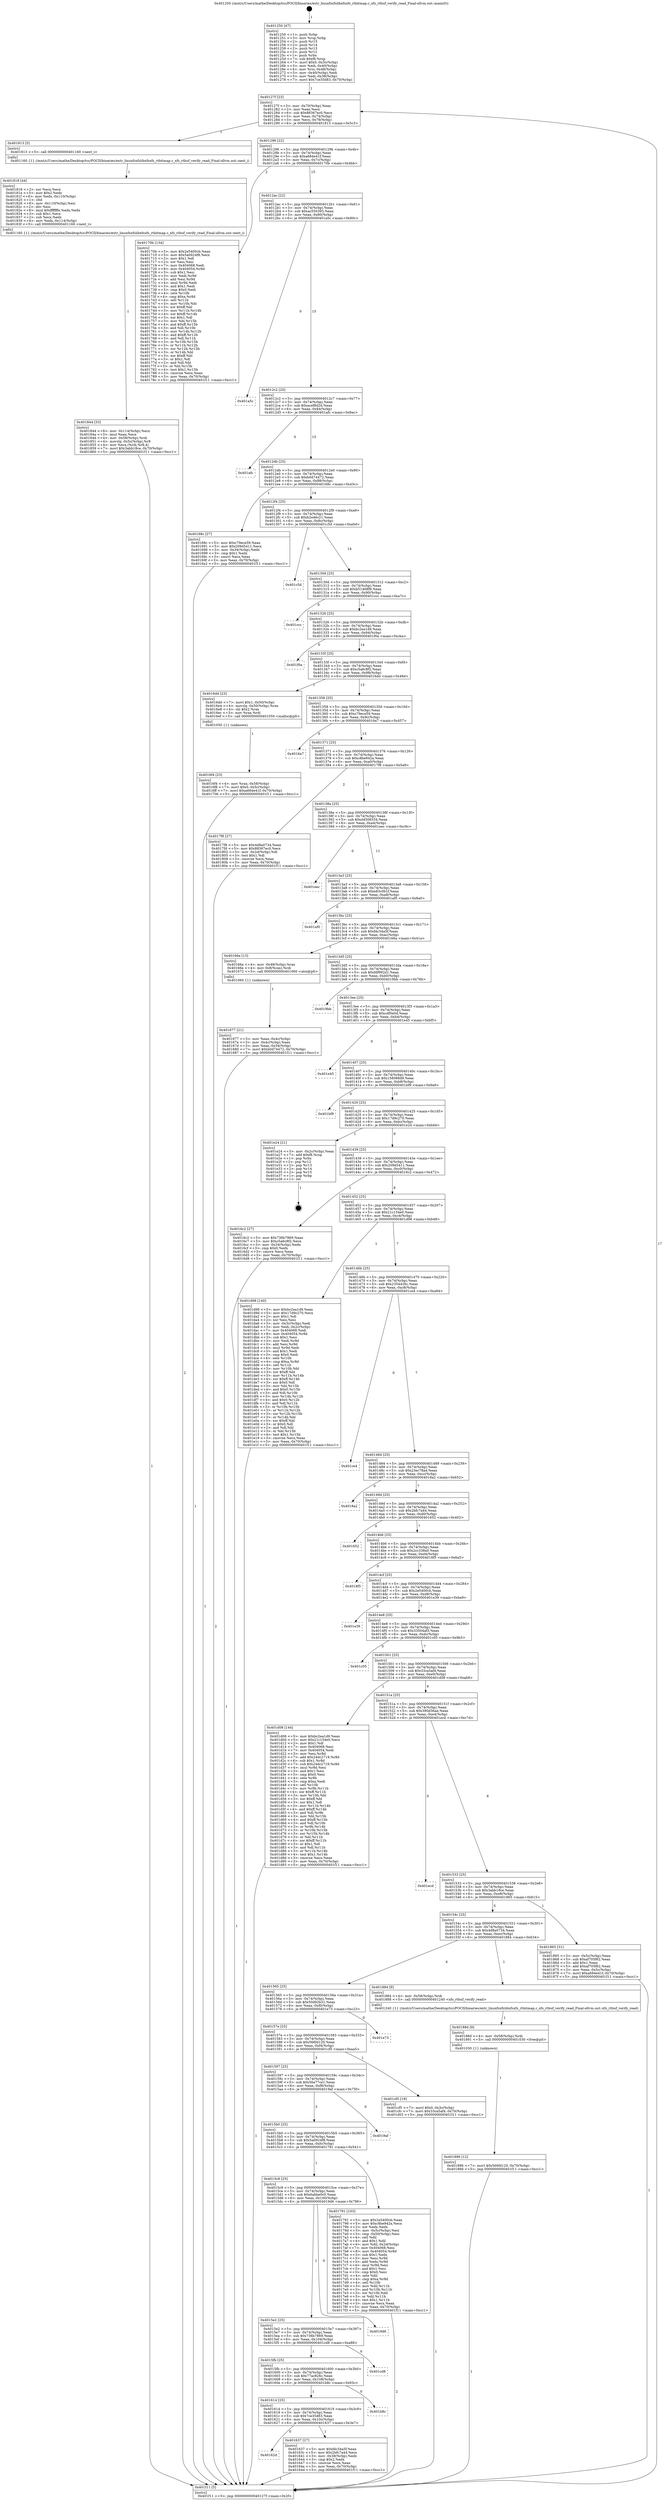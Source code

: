 digraph "0x401250" {
  label = "0x401250 (/mnt/c/Users/mathe/Desktop/tcc/POCII/binaries/extr_linuxfsxfslibxfsxfs_rtbitmap.c_xfs_rtbuf_verify_read_Final-ollvm.out::main(0))"
  labelloc = "t"
  node[shape=record]

  Entry [label="",width=0.3,height=0.3,shape=circle,fillcolor=black,style=filled]
  "0x40127f" [label="{
     0x40127f [23]\l
     | [instrs]\l
     &nbsp;&nbsp;0x40127f \<+3\>: mov -0x70(%rbp),%eax\l
     &nbsp;&nbsp;0x401282 \<+2\>: mov %eax,%ecx\l
     &nbsp;&nbsp;0x401284 \<+6\>: sub $0x88367ec0,%ecx\l
     &nbsp;&nbsp;0x40128a \<+3\>: mov %eax,-0x74(%rbp)\l
     &nbsp;&nbsp;0x40128d \<+3\>: mov %ecx,-0x78(%rbp)\l
     &nbsp;&nbsp;0x401290 \<+6\>: je 0000000000401813 \<main+0x5c3\>\l
  }"]
  "0x401813" [label="{
     0x401813 [5]\l
     | [instrs]\l
     &nbsp;&nbsp;0x401813 \<+5\>: call 0000000000401160 \<next_i\>\l
     | [calls]\l
     &nbsp;&nbsp;0x401160 \{1\} (/mnt/c/Users/mathe/Desktop/tcc/POCII/binaries/extr_linuxfsxfslibxfsxfs_rtbitmap.c_xfs_rtbuf_verify_read_Final-ollvm.out::next_i)\l
  }"]
  "0x401296" [label="{
     0x401296 [22]\l
     | [instrs]\l
     &nbsp;&nbsp;0x401296 \<+5\>: jmp 000000000040129b \<main+0x4b\>\l
     &nbsp;&nbsp;0x40129b \<+3\>: mov -0x74(%rbp),%eax\l
     &nbsp;&nbsp;0x40129e \<+5\>: sub $0xa684e41f,%eax\l
     &nbsp;&nbsp;0x4012a3 \<+3\>: mov %eax,-0x7c(%rbp)\l
     &nbsp;&nbsp;0x4012a6 \<+6\>: je 000000000040170b \<main+0x4bb\>\l
  }"]
  Exit [label="",width=0.3,height=0.3,shape=circle,fillcolor=black,style=filled,peripheries=2]
  "0x40170b" [label="{
     0x40170b [134]\l
     | [instrs]\l
     &nbsp;&nbsp;0x40170b \<+5\>: mov $0x2e5400cb,%eax\l
     &nbsp;&nbsp;0x401710 \<+5\>: mov $0x5a0924f8,%ecx\l
     &nbsp;&nbsp;0x401715 \<+2\>: mov $0x1,%dl\l
     &nbsp;&nbsp;0x401717 \<+2\>: xor %esi,%esi\l
     &nbsp;&nbsp;0x401719 \<+7\>: mov 0x404068,%edi\l
     &nbsp;&nbsp;0x401720 \<+8\>: mov 0x404054,%r8d\l
     &nbsp;&nbsp;0x401728 \<+3\>: sub $0x1,%esi\l
     &nbsp;&nbsp;0x40172b \<+3\>: mov %edi,%r9d\l
     &nbsp;&nbsp;0x40172e \<+3\>: add %esi,%r9d\l
     &nbsp;&nbsp;0x401731 \<+4\>: imul %r9d,%edi\l
     &nbsp;&nbsp;0x401735 \<+3\>: and $0x1,%edi\l
     &nbsp;&nbsp;0x401738 \<+3\>: cmp $0x0,%edi\l
     &nbsp;&nbsp;0x40173b \<+4\>: sete %r10b\l
     &nbsp;&nbsp;0x40173f \<+4\>: cmp $0xa,%r8d\l
     &nbsp;&nbsp;0x401743 \<+4\>: setl %r11b\l
     &nbsp;&nbsp;0x401747 \<+3\>: mov %r10b,%bl\l
     &nbsp;&nbsp;0x40174a \<+3\>: xor $0xff,%bl\l
     &nbsp;&nbsp;0x40174d \<+3\>: mov %r11b,%r14b\l
     &nbsp;&nbsp;0x401750 \<+4\>: xor $0xff,%r14b\l
     &nbsp;&nbsp;0x401754 \<+3\>: xor $0x1,%dl\l
     &nbsp;&nbsp;0x401757 \<+3\>: mov %bl,%r15b\l
     &nbsp;&nbsp;0x40175a \<+4\>: and $0xff,%r15b\l
     &nbsp;&nbsp;0x40175e \<+3\>: and %dl,%r10b\l
     &nbsp;&nbsp;0x401761 \<+3\>: mov %r14b,%r12b\l
     &nbsp;&nbsp;0x401764 \<+4\>: and $0xff,%r12b\l
     &nbsp;&nbsp;0x401768 \<+3\>: and %dl,%r11b\l
     &nbsp;&nbsp;0x40176b \<+3\>: or %r10b,%r15b\l
     &nbsp;&nbsp;0x40176e \<+3\>: or %r11b,%r12b\l
     &nbsp;&nbsp;0x401771 \<+3\>: xor %r12b,%r15b\l
     &nbsp;&nbsp;0x401774 \<+3\>: or %r14b,%bl\l
     &nbsp;&nbsp;0x401777 \<+3\>: xor $0xff,%bl\l
     &nbsp;&nbsp;0x40177a \<+3\>: or $0x1,%dl\l
     &nbsp;&nbsp;0x40177d \<+2\>: and %dl,%bl\l
     &nbsp;&nbsp;0x40177f \<+3\>: or %bl,%r15b\l
     &nbsp;&nbsp;0x401782 \<+4\>: test $0x1,%r15b\l
     &nbsp;&nbsp;0x401786 \<+3\>: cmovne %ecx,%eax\l
     &nbsp;&nbsp;0x401789 \<+3\>: mov %eax,-0x70(%rbp)\l
     &nbsp;&nbsp;0x40178c \<+5\>: jmp 0000000000401f11 \<main+0xcc1\>\l
  }"]
  "0x4012ac" [label="{
     0x4012ac [22]\l
     | [instrs]\l
     &nbsp;&nbsp;0x4012ac \<+5\>: jmp 00000000004012b1 \<main+0x61\>\l
     &nbsp;&nbsp;0x4012b1 \<+3\>: mov -0x74(%rbp),%eax\l
     &nbsp;&nbsp;0x4012b4 \<+5\>: sub $0xac550393,%eax\l
     &nbsp;&nbsp;0x4012b9 \<+3\>: mov %eax,-0x80(%rbp)\l
     &nbsp;&nbsp;0x4012bc \<+6\>: je 0000000000401a5c \<main+0x80c\>\l
  }"]
  "0x401896" [label="{
     0x401896 [12]\l
     | [instrs]\l
     &nbsp;&nbsp;0x401896 \<+7\>: movl $0x566fd120,-0x70(%rbp)\l
     &nbsp;&nbsp;0x40189d \<+5\>: jmp 0000000000401f11 \<main+0xcc1\>\l
  }"]
  "0x401a5c" [label="{
     0x401a5c\l
  }", style=dashed]
  "0x4012c2" [label="{
     0x4012c2 [25]\l
     | [instrs]\l
     &nbsp;&nbsp;0x4012c2 \<+5\>: jmp 00000000004012c7 \<main+0x77\>\l
     &nbsp;&nbsp;0x4012c7 \<+3\>: mov -0x74(%rbp),%eax\l
     &nbsp;&nbsp;0x4012ca \<+5\>: sub $0xacef8d2d,%eax\l
     &nbsp;&nbsp;0x4012cf \<+6\>: mov %eax,-0x84(%rbp)\l
     &nbsp;&nbsp;0x4012d5 \<+6\>: je 0000000000401afc \<main+0x8ac\>\l
  }"]
  "0x40188d" [label="{
     0x40188d [9]\l
     | [instrs]\l
     &nbsp;&nbsp;0x40188d \<+4\>: mov -0x58(%rbp),%rdi\l
     &nbsp;&nbsp;0x401891 \<+5\>: call 0000000000401030 \<free@plt\>\l
     | [calls]\l
     &nbsp;&nbsp;0x401030 \{1\} (unknown)\l
  }"]
  "0x401afc" [label="{
     0x401afc\l
  }", style=dashed]
  "0x4012db" [label="{
     0x4012db [25]\l
     | [instrs]\l
     &nbsp;&nbsp;0x4012db \<+5\>: jmp 00000000004012e0 \<main+0x90\>\l
     &nbsp;&nbsp;0x4012e0 \<+3\>: mov -0x74(%rbp),%eax\l
     &nbsp;&nbsp;0x4012e3 \<+5\>: sub $0xb0d74472,%eax\l
     &nbsp;&nbsp;0x4012e8 \<+6\>: mov %eax,-0x88(%rbp)\l
     &nbsp;&nbsp;0x4012ee \<+6\>: je 000000000040168c \<main+0x43c\>\l
  }"]
  "0x401844" [label="{
     0x401844 [33]\l
     | [instrs]\l
     &nbsp;&nbsp;0x401844 \<+6\>: mov -0x114(%rbp),%ecx\l
     &nbsp;&nbsp;0x40184a \<+3\>: imul %eax,%ecx\l
     &nbsp;&nbsp;0x40184d \<+4\>: mov -0x58(%rbp),%rdi\l
     &nbsp;&nbsp;0x401851 \<+4\>: movslq -0x5c(%rbp),%r8\l
     &nbsp;&nbsp;0x401855 \<+4\>: mov %ecx,(%rdi,%r8,4)\l
     &nbsp;&nbsp;0x401859 \<+7\>: movl $0x3abb18ce,-0x70(%rbp)\l
     &nbsp;&nbsp;0x401860 \<+5\>: jmp 0000000000401f11 \<main+0xcc1\>\l
  }"]
  "0x40168c" [label="{
     0x40168c [27]\l
     | [instrs]\l
     &nbsp;&nbsp;0x40168c \<+5\>: mov $0xc79ece59,%eax\l
     &nbsp;&nbsp;0x401691 \<+5\>: mov $0x209d5411,%ecx\l
     &nbsp;&nbsp;0x401696 \<+3\>: mov -0x34(%rbp),%edx\l
     &nbsp;&nbsp;0x401699 \<+3\>: cmp $0x1,%edx\l
     &nbsp;&nbsp;0x40169c \<+3\>: cmovl %ecx,%eax\l
     &nbsp;&nbsp;0x40169f \<+3\>: mov %eax,-0x70(%rbp)\l
     &nbsp;&nbsp;0x4016a2 \<+5\>: jmp 0000000000401f11 \<main+0xcc1\>\l
  }"]
  "0x4012f4" [label="{
     0x4012f4 [25]\l
     | [instrs]\l
     &nbsp;&nbsp;0x4012f4 \<+5\>: jmp 00000000004012f9 \<main+0xa9\>\l
     &nbsp;&nbsp;0x4012f9 \<+3\>: mov -0x74(%rbp),%eax\l
     &nbsp;&nbsp;0x4012fc \<+5\>: sub $0xb2e46c21,%eax\l
     &nbsp;&nbsp;0x401301 \<+6\>: mov %eax,-0x8c(%rbp)\l
     &nbsp;&nbsp;0x401307 \<+6\>: je 0000000000401c5d \<main+0xa0d\>\l
  }"]
  "0x401818" [label="{
     0x401818 [44]\l
     | [instrs]\l
     &nbsp;&nbsp;0x401818 \<+2\>: xor %ecx,%ecx\l
     &nbsp;&nbsp;0x40181a \<+5\>: mov $0x2,%edx\l
     &nbsp;&nbsp;0x40181f \<+6\>: mov %edx,-0x110(%rbp)\l
     &nbsp;&nbsp;0x401825 \<+1\>: cltd\l
     &nbsp;&nbsp;0x401826 \<+6\>: mov -0x110(%rbp),%esi\l
     &nbsp;&nbsp;0x40182c \<+2\>: idiv %esi\l
     &nbsp;&nbsp;0x40182e \<+6\>: imul $0xfffffffe,%edx,%edx\l
     &nbsp;&nbsp;0x401834 \<+3\>: sub $0x1,%ecx\l
     &nbsp;&nbsp;0x401837 \<+2\>: sub %ecx,%edx\l
     &nbsp;&nbsp;0x401839 \<+6\>: mov %edx,-0x114(%rbp)\l
     &nbsp;&nbsp;0x40183f \<+5\>: call 0000000000401160 \<next_i\>\l
     | [calls]\l
     &nbsp;&nbsp;0x401160 \{1\} (/mnt/c/Users/mathe/Desktop/tcc/POCII/binaries/extr_linuxfsxfslibxfsxfs_rtbitmap.c_xfs_rtbuf_verify_read_Final-ollvm.out::next_i)\l
  }"]
  "0x401c5d" [label="{
     0x401c5d\l
  }", style=dashed]
  "0x40130d" [label="{
     0x40130d [25]\l
     | [instrs]\l
     &nbsp;&nbsp;0x40130d \<+5\>: jmp 0000000000401312 \<main+0xc2\>\l
     &nbsp;&nbsp;0x401312 \<+3\>: mov -0x74(%rbp),%eax\l
     &nbsp;&nbsp;0x401315 \<+5\>: sub $0xb51468f9,%eax\l
     &nbsp;&nbsp;0x40131a \<+6\>: mov %eax,-0x90(%rbp)\l
     &nbsp;&nbsp;0x401320 \<+6\>: je 0000000000401ccc \<main+0xa7c\>\l
  }"]
  "0x4016f4" [label="{
     0x4016f4 [23]\l
     | [instrs]\l
     &nbsp;&nbsp;0x4016f4 \<+4\>: mov %rax,-0x58(%rbp)\l
     &nbsp;&nbsp;0x4016f8 \<+7\>: movl $0x0,-0x5c(%rbp)\l
     &nbsp;&nbsp;0x4016ff \<+7\>: movl $0xa684e41f,-0x70(%rbp)\l
     &nbsp;&nbsp;0x401706 \<+5\>: jmp 0000000000401f11 \<main+0xcc1\>\l
  }"]
  "0x401ccc" [label="{
     0x401ccc\l
  }", style=dashed]
  "0x401326" [label="{
     0x401326 [25]\l
     | [instrs]\l
     &nbsp;&nbsp;0x401326 \<+5\>: jmp 000000000040132b \<main+0xdb\>\l
     &nbsp;&nbsp;0x40132b \<+3\>: mov -0x74(%rbp),%eax\l
     &nbsp;&nbsp;0x40132e \<+5\>: sub $0xbc2ea1d9,%eax\l
     &nbsp;&nbsp;0x401333 \<+6\>: mov %eax,-0x94(%rbp)\l
     &nbsp;&nbsp;0x401339 \<+6\>: je 0000000000401f0a \<main+0xcba\>\l
  }"]
  "0x401677" [label="{
     0x401677 [21]\l
     | [instrs]\l
     &nbsp;&nbsp;0x401677 \<+3\>: mov %eax,-0x4c(%rbp)\l
     &nbsp;&nbsp;0x40167a \<+3\>: mov -0x4c(%rbp),%eax\l
     &nbsp;&nbsp;0x40167d \<+3\>: mov %eax,-0x34(%rbp)\l
     &nbsp;&nbsp;0x401680 \<+7\>: movl $0xb0d74472,-0x70(%rbp)\l
     &nbsp;&nbsp;0x401687 \<+5\>: jmp 0000000000401f11 \<main+0xcc1\>\l
  }"]
  "0x401f0a" [label="{
     0x401f0a\l
  }", style=dashed]
  "0x40133f" [label="{
     0x40133f [25]\l
     | [instrs]\l
     &nbsp;&nbsp;0x40133f \<+5\>: jmp 0000000000401344 \<main+0xf4\>\l
     &nbsp;&nbsp;0x401344 \<+3\>: mov -0x74(%rbp),%eax\l
     &nbsp;&nbsp;0x401347 \<+5\>: sub $0xc5a6c8f2,%eax\l
     &nbsp;&nbsp;0x40134c \<+6\>: mov %eax,-0x98(%rbp)\l
     &nbsp;&nbsp;0x401352 \<+6\>: je 00000000004016dd \<main+0x48d\>\l
  }"]
  "0x401250" [label="{
     0x401250 [47]\l
     | [instrs]\l
     &nbsp;&nbsp;0x401250 \<+1\>: push %rbp\l
     &nbsp;&nbsp;0x401251 \<+3\>: mov %rsp,%rbp\l
     &nbsp;&nbsp;0x401254 \<+2\>: push %r15\l
     &nbsp;&nbsp;0x401256 \<+2\>: push %r14\l
     &nbsp;&nbsp;0x401258 \<+2\>: push %r13\l
     &nbsp;&nbsp;0x40125a \<+2\>: push %r12\l
     &nbsp;&nbsp;0x40125c \<+1\>: push %rbx\l
     &nbsp;&nbsp;0x40125d \<+7\>: sub $0xf8,%rsp\l
     &nbsp;&nbsp;0x401264 \<+7\>: movl $0x0,-0x3c(%rbp)\l
     &nbsp;&nbsp;0x40126b \<+3\>: mov %edi,-0x40(%rbp)\l
     &nbsp;&nbsp;0x40126e \<+4\>: mov %rsi,-0x48(%rbp)\l
     &nbsp;&nbsp;0x401272 \<+3\>: mov -0x40(%rbp),%edi\l
     &nbsp;&nbsp;0x401275 \<+3\>: mov %edi,-0x38(%rbp)\l
     &nbsp;&nbsp;0x401278 \<+7\>: movl $0x7ce35d83,-0x70(%rbp)\l
  }"]
  "0x4016dd" [label="{
     0x4016dd [23]\l
     | [instrs]\l
     &nbsp;&nbsp;0x4016dd \<+7\>: movl $0x1,-0x50(%rbp)\l
     &nbsp;&nbsp;0x4016e4 \<+4\>: movslq -0x50(%rbp),%rax\l
     &nbsp;&nbsp;0x4016e8 \<+4\>: shl $0x2,%rax\l
     &nbsp;&nbsp;0x4016ec \<+3\>: mov %rax,%rdi\l
     &nbsp;&nbsp;0x4016ef \<+5\>: call 0000000000401050 \<malloc@plt\>\l
     | [calls]\l
     &nbsp;&nbsp;0x401050 \{1\} (unknown)\l
  }"]
  "0x401358" [label="{
     0x401358 [25]\l
     | [instrs]\l
     &nbsp;&nbsp;0x401358 \<+5\>: jmp 000000000040135d \<main+0x10d\>\l
     &nbsp;&nbsp;0x40135d \<+3\>: mov -0x74(%rbp),%eax\l
     &nbsp;&nbsp;0x401360 \<+5\>: sub $0xc79ece59,%eax\l
     &nbsp;&nbsp;0x401365 \<+6\>: mov %eax,-0x9c(%rbp)\l
     &nbsp;&nbsp;0x40136b \<+6\>: je 00000000004016a7 \<main+0x457\>\l
  }"]
  "0x401f11" [label="{
     0x401f11 [5]\l
     | [instrs]\l
     &nbsp;&nbsp;0x401f11 \<+5\>: jmp 000000000040127f \<main+0x2f\>\l
  }"]
  "0x4016a7" [label="{
     0x4016a7\l
  }", style=dashed]
  "0x401371" [label="{
     0x401371 [25]\l
     | [instrs]\l
     &nbsp;&nbsp;0x401371 \<+5\>: jmp 0000000000401376 \<main+0x126\>\l
     &nbsp;&nbsp;0x401376 \<+3\>: mov -0x74(%rbp),%eax\l
     &nbsp;&nbsp;0x401379 \<+5\>: sub $0xc8be942a,%eax\l
     &nbsp;&nbsp;0x40137e \<+6\>: mov %eax,-0xa0(%rbp)\l
     &nbsp;&nbsp;0x401384 \<+6\>: je 00000000004017f8 \<main+0x5a8\>\l
  }"]
  "0x40162d" [label="{
     0x40162d\l
  }", style=dashed]
  "0x4017f8" [label="{
     0x4017f8 [27]\l
     | [instrs]\l
     &nbsp;&nbsp;0x4017f8 \<+5\>: mov $0x4d8a0734,%eax\l
     &nbsp;&nbsp;0x4017fd \<+5\>: mov $0x88367ec0,%ecx\l
     &nbsp;&nbsp;0x401802 \<+3\>: mov -0x2d(%rbp),%dl\l
     &nbsp;&nbsp;0x401805 \<+3\>: test $0x1,%dl\l
     &nbsp;&nbsp;0x401808 \<+3\>: cmovne %ecx,%eax\l
     &nbsp;&nbsp;0x40180b \<+3\>: mov %eax,-0x70(%rbp)\l
     &nbsp;&nbsp;0x40180e \<+5\>: jmp 0000000000401f11 \<main+0xcc1\>\l
  }"]
  "0x40138a" [label="{
     0x40138a [25]\l
     | [instrs]\l
     &nbsp;&nbsp;0x40138a \<+5\>: jmp 000000000040138f \<main+0x13f\>\l
     &nbsp;&nbsp;0x40138f \<+3\>: mov -0x74(%rbp),%eax\l
     &nbsp;&nbsp;0x401392 \<+5\>: sub $0xd4508334,%eax\l
     &nbsp;&nbsp;0x401397 \<+6\>: mov %eax,-0xa4(%rbp)\l
     &nbsp;&nbsp;0x40139d \<+6\>: je 0000000000401eec \<main+0xc9c\>\l
  }"]
  "0x401637" [label="{
     0x401637 [27]\l
     | [instrs]\l
     &nbsp;&nbsp;0x401637 \<+5\>: mov $0xfdc34a5f,%eax\l
     &nbsp;&nbsp;0x40163c \<+5\>: mov $0x2bfc7a44,%ecx\l
     &nbsp;&nbsp;0x401641 \<+3\>: mov -0x38(%rbp),%edx\l
     &nbsp;&nbsp;0x401644 \<+3\>: cmp $0x2,%edx\l
     &nbsp;&nbsp;0x401647 \<+3\>: cmovne %ecx,%eax\l
     &nbsp;&nbsp;0x40164a \<+3\>: mov %eax,-0x70(%rbp)\l
     &nbsp;&nbsp;0x40164d \<+5\>: jmp 0000000000401f11 \<main+0xcc1\>\l
  }"]
  "0x401eec" [label="{
     0x401eec\l
  }", style=dashed]
  "0x4013a3" [label="{
     0x4013a3 [25]\l
     | [instrs]\l
     &nbsp;&nbsp;0x4013a3 \<+5\>: jmp 00000000004013a8 \<main+0x158\>\l
     &nbsp;&nbsp;0x4013a8 \<+3\>: mov -0x74(%rbp),%eax\l
     &nbsp;&nbsp;0x4013ab \<+5\>: sub $0xe83c0b1f,%eax\l
     &nbsp;&nbsp;0x4013b0 \<+6\>: mov %eax,-0xa8(%rbp)\l
     &nbsp;&nbsp;0x4013b6 \<+6\>: je 0000000000401af0 \<main+0x8a0\>\l
  }"]
  "0x401614" [label="{
     0x401614 [25]\l
     | [instrs]\l
     &nbsp;&nbsp;0x401614 \<+5\>: jmp 0000000000401619 \<main+0x3c9\>\l
     &nbsp;&nbsp;0x401619 \<+3\>: mov -0x74(%rbp),%eax\l
     &nbsp;&nbsp;0x40161c \<+5\>: sub $0x7ce35d83,%eax\l
     &nbsp;&nbsp;0x401621 \<+6\>: mov %eax,-0x10c(%rbp)\l
     &nbsp;&nbsp;0x401627 \<+6\>: je 0000000000401637 \<main+0x3e7\>\l
  }"]
  "0x401af0" [label="{
     0x401af0\l
  }", style=dashed]
  "0x4013bc" [label="{
     0x4013bc [25]\l
     | [instrs]\l
     &nbsp;&nbsp;0x4013bc \<+5\>: jmp 00000000004013c1 \<main+0x171\>\l
     &nbsp;&nbsp;0x4013c1 \<+3\>: mov -0x74(%rbp),%eax\l
     &nbsp;&nbsp;0x4013c4 \<+5\>: sub $0xfdc34a5f,%eax\l
     &nbsp;&nbsp;0x4013c9 \<+6\>: mov %eax,-0xac(%rbp)\l
     &nbsp;&nbsp;0x4013cf \<+6\>: je 000000000040166a \<main+0x41a\>\l
  }"]
  "0x401b8c" [label="{
     0x401b8c\l
  }", style=dashed]
  "0x40166a" [label="{
     0x40166a [13]\l
     | [instrs]\l
     &nbsp;&nbsp;0x40166a \<+4\>: mov -0x48(%rbp),%rax\l
     &nbsp;&nbsp;0x40166e \<+4\>: mov 0x8(%rax),%rdi\l
     &nbsp;&nbsp;0x401672 \<+5\>: call 0000000000401060 \<atoi@plt\>\l
     | [calls]\l
     &nbsp;&nbsp;0x401060 \{1\} (unknown)\l
  }"]
  "0x4013d5" [label="{
     0x4013d5 [25]\l
     | [instrs]\l
     &nbsp;&nbsp;0x4013d5 \<+5\>: jmp 00000000004013da \<main+0x18a\>\l
     &nbsp;&nbsp;0x4013da \<+3\>: mov -0x74(%rbp),%eax\l
     &nbsp;&nbsp;0x4013dd \<+5\>: sub $0xfdf992d1,%eax\l
     &nbsp;&nbsp;0x4013e2 \<+6\>: mov %eax,-0xb0(%rbp)\l
     &nbsp;&nbsp;0x4013e8 \<+6\>: je 00000000004019bb \<main+0x76b\>\l
  }"]
  "0x4015fb" [label="{
     0x4015fb [25]\l
     | [instrs]\l
     &nbsp;&nbsp;0x4015fb \<+5\>: jmp 0000000000401600 \<main+0x3b0\>\l
     &nbsp;&nbsp;0x401600 \<+3\>: mov -0x74(%rbp),%eax\l
     &nbsp;&nbsp;0x401603 \<+5\>: sub $0x77ac826c,%eax\l
     &nbsp;&nbsp;0x401608 \<+6\>: mov %eax,-0x108(%rbp)\l
     &nbsp;&nbsp;0x40160e \<+6\>: je 0000000000401b8c \<main+0x93c\>\l
  }"]
  "0x4019bb" [label="{
     0x4019bb\l
  }", style=dashed]
  "0x4013ee" [label="{
     0x4013ee [25]\l
     | [instrs]\l
     &nbsp;&nbsp;0x4013ee \<+5\>: jmp 00000000004013f3 \<main+0x1a3\>\l
     &nbsp;&nbsp;0x4013f3 \<+3\>: mov -0x74(%rbp),%eax\l
     &nbsp;&nbsp;0x4013f6 \<+5\>: sub $0xcdf0e0d,%eax\l
     &nbsp;&nbsp;0x4013fb \<+6\>: mov %eax,-0xb4(%rbp)\l
     &nbsp;&nbsp;0x401401 \<+6\>: je 0000000000401e45 \<main+0xbf5\>\l
  }"]
  "0x401cd8" [label="{
     0x401cd8\l
  }", style=dashed]
  "0x401e45" [label="{
     0x401e45\l
  }", style=dashed]
  "0x401407" [label="{
     0x401407 [25]\l
     | [instrs]\l
     &nbsp;&nbsp;0x401407 \<+5\>: jmp 000000000040140c \<main+0x1bc\>\l
     &nbsp;&nbsp;0x40140c \<+3\>: mov -0x74(%rbp),%eax\l
     &nbsp;&nbsp;0x40140f \<+5\>: sub $0x158088d9,%eax\l
     &nbsp;&nbsp;0x401414 \<+6\>: mov %eax,-0xb8(%rbp)\l
     &nbsp;&nbsp;0x40141a \<+6\>: je 0000000000401bf9 \<main+0x9a9\>\l
  }"]
  "0x4015e2" [label="{
     0x4015e2 [25]\l
     | [instrs]\l
     &nbsp;&nbsp;0x4015e2 \<+5\>: jmp 00000000004015e7 \<main+0x397\>\l
     &nbsp;&nbsp;0x4015e7 \<+3\>: mov -0x74(%rbp),%eax\l
     &nbsp;&nbsp;0x4015ea \<+5\>: sub $0x736b7869,%eax\l
     &nbsp;&nbsp;0x4015ef \<+6\>: mov %eax,-0x104(%rbp)\l
     &nbsp;&nbsp;0x4015f5 \<+6\>: je 0000000000401cd8 \<main+0xa88\>\l
  }"]
  "0x401bf9" [label="{
     0x401bf9\l
  }", style=dashed]
  "0x401420" [label="{
     0x401420 [25]\l
     | [instrs]\l
     &nbsp;&nbsp;0x401420 \<+5\>: jmp 0000000000401425 \<main+0x1d5\>\l
     &nbsp;&nbsp;0x401425 \<+3\>: mov -0x74(%rbp),%eax\l
     &nbsp;&nbsp;0x401428 \<+5\>: sub $0x17d9c270,%eax\l
     &nbsp;&nbsp;0x40142d \<+6\>: mov %eax,-0xbc(%rbp)\l
     &nbsp;&nbsp;0x401433 \<+6\>: je 0000000000401e24 \<main+0xbd4\>\l
  }"]
  "0x4019d6" [label="{
     0x4019d6\l
  }", style=dashed]
  "0x401e24" [label="{
     0x401e24 [21]\l
     | [instrs]\l
     &nbsp;&nbsp;0x401e24 \<+3\>: mov -0x2c(%rbp),%eax\l
     &nbsp;&nbsp;0x401e27 \<+7\>: add $0xf8,%rsp\l
     &nbsp;&nbsp;0x401e2e \<+1\>: pop %rbx\l
     &nbsp;&nbsp;0x401e2f \<+2\>: pop %r12\l
     &nbsp;&nbsp;0x401e31 \<+2\>: pop %r13\l
     &nbsp;&nbsp;0x401e33 \<+2\>: pop %r14\l
     &nbsp;&nbsp;0x401e35 \<+2\>: pop %r15\l
     &nbsp;&nbsp;0x401e37 \<+1\>: pop %rbp\l
     &nbsp;&nbsp;0x401e38 \<+1\>: ret\l
  }"]
  "0x401439" [label="{
     0x401439 [25]\l
     | [instrs]\l
     &nbsp;&nbsp;0x401439 \<+5\>: jmp 000000000040143e \<main+0x1ee\>\l
     &nbsp;&nbsp;0x40143e \<+3\>: mov -0x74(%rbp),%eax\l
     &nbsp;&nbsp;0x401441 \<+5\>: sub $0x209d5411,%eax\l
     &nbsp;&nbsp;0x401446 \<+6\>: mov %eax,-0xc0(%rbp)\l
     &nbsp;&nbsp;0x40144c \<+6\>: je 00000000004016c2 \<main+0x472\>\l
  }"]
  "0x4015c9" [label="{
     0x4015c9 [25]\l
     | [instrs]\l
     &nbsp;&nbsp;0x4015c9 \<+5\>: jmp 00000000004015ce \<main+0x37e\>\l
     &nbsp;&nbsp;0x4015ce \<+3\>: mov -0x74(%rbp),%eax\l
     &nbsp;&nbsp;0x4015d1 \<+5\>: sub $0x6abbe0c0,%eax\l
     &nbsp;&nbsp;0x4015d6 \<+6\>: mov %eax,-0x100(%rbp)\l
     &nbsp;&nbsp;0x4015dc \<+6\>: je 00000000004019d6 \<main+0x786\>\l
  }"]
  "0x4016c2" [label="{
     0x4016c2 [27]\l
     | [instrs]\l
     &nbsp;&nbsp;0x4016c2 \<+5\>: mov $0x736b7869,%eax\l
     &nbsp;&nbsp;0x4016c7 \<+5\>: mov $0xc5a6c8f2,%ecx\l
     &nbsp;&nbsp;0x4016cc \<+3\>: mov -0x34(%rbp),%edx\l
     &nbsp;&nbsp;0x4016cf \<+3\>: cmp $0x0,%edx\l
     &nbsp;&nbsp;0x4016d2 \<+3\>: cmove %ecx,%eax\l
     &nbsp;&nbsp;0x4016d5 \<+3\>: mov %eax,-0x70(%rbp)\l
     &nbsp;&nbsp;0x4016d8 \<+5\>: jmp 0000000000401f11 \<main+0xcc1\>\l
  }"]
  "0x401452" [label="{
     0x401452 [25]\l
     | [instrs]\l
     &nbsp;&nbsp;0x401452 \<+5\>: jmp 0000000000401457 \<main+0x207\>\l
     &nbsp;&nbsp;0x401457 \<+3\>: mov -0x74(%rbp),%eax\l
     &nbsp;&nbsp;0x40145a \<+5\>: sub $0x21c154e0,%eax\l
     &nbsp;&nbsp;0x40145f \<+6\>: mov %eax,-0xc4(%rbp)\l
     &nbsp;&nbsp;0x401465 \<+6\>: je 0000000000401d98 \<main+0xb48\>\l
  }"]
  "0x401791" [label="{
     0x401791 [103]\l
     | [instrs]\l
     &nbsp;&nbsp;0x401791 \<+5\>: mov $0x2e5400cb,%eax\l
     &nbsp;&nbsp;0x401796 \<+5\>: mov $0xc8be942a,%ecx\l
     &nbsp;&nbsp;0x40179b \<+2\>: xor %edx,%edx\l
     &nbsp;&nbsp;0x40179d \<+3\>: mov -0x5c(%rbp),%esi\l
     &nbsp;&nbsp;0x4017a0 \<+3\>: cmp -0x50(%rbp),%esi\l
     &nbsp;&nbsp;0x4017a3 \<+4\>: setl %dil\l
     &nbsp;&nbsp;0x4017a7 \<+4\>: and $0x1,%dil\l
     &nbsp;&nbsp;0x4017ab \<+4\>: mov %dil,-0x2d(%rbp)\l
     &nbsp;&nbsp;0x4017af \<+7\>: mov 0x404068,%esi\l
     &nbsp;&nbsp;0x4017b6 \<+8\>: mov 0x404054,%r8d\l
     &nbsp;&nbsp;0x4017be \<+3\>: sub $0x1,%edx\l
     &nbsp;&nbsp;0x4017c1 \<+3\>: mov %esi,%r9d\l
     &nbsp;&nbsp;0x4017c4 \<+3\>: add %edx,%r9d\l
     &nbsp;&nbsp;0x4017c7 \<+4\>: imul %r9d,%esi\l
     &nbsp;&nbsp;0x4017cb \<+3\>: and $0x1,%esi\l
     &nbsp;&nbsp;0x4017ce \<+3\>: cmp $0x0,%esi\l
     &nbsp;&nbsp;0x4017d1 \<+4\>: sete %dil\l
     &nbsp;&nbsp;0x4017d5 \<+4\>: cmp $0xa,%r8d\l
     &nbsp;&nbsp;0x4017d9 \<+4\>: setl %r10b\l
     &nbsp;&nbsp;0x4017dd \<+3\>: mov %dil,%r11b\l
     &nbsp;&nbsp;0x4017e0 \<+3\>: and %r10b,%r11b\l
     &nbsp;&nbsp;0x4017e3 \<+3\>: xor %r10b,%dil\l
     &nbsp;&nbsp;0x4017e6 \<+3\>: or %dil,%r11b\l
     &nbsp;&nbsp;0x4017e9 \<+4\>: test $0x1,%r11b\l
     &nbsp;&nbsp;0x4017ed \<+3\>: cmovne %ecx,%eax\l
     &nbsp;&nbsp;0x4017f0 \<+3\>: mov %eax,-0x70(%rbp)\l
     &nbsp;&nbsp;0x4017f3 \<+5\>: jmp 0000000000401f11 \<main+0xcc1\>\l
  }"]
  "0x401d98" [label="{
     0x401d98 [140]\l
     | [instrs]\l
     &nbsp;&nbsp;0x401d98 \<+5\>: mov $0xbc2ea1d9,%eax\l
     &nbsp;&nbsp;0x401d9d \<+5\>: mov $0x17d9c270,%ecx\l
     &nbsp;&nbsp;0x401da2 \<+2\>: mov $0x1,%dl\l
     &nbsp;&nbsp;0x401da4 \<+2\>: xor %esi,%esi\l
     &nbsp;&nbsp;0x401da6 \<+3\>: mov -0x3c(%rbp),%edi\l
     &nbsp;&nbsp;0x401da9 \<+3\>: mov %edi,-0x2c(%rbp)\l
     &nbsp;&nbsp;0x401dac \<+7\>: mov 0x404068,%edi\l
     &nbsp;&nbsp;0x401db3 \<+8\>: mov 0x404054,%r8d\l
     &nbsp;&nbsp;0x401dbb \<+3\>: sub $0x1,%esi\l
     &nbsp;&nbsp;0x401dbe \<+3\>: mov %edi,%r9d\l
     &nbsp;&nbsp;0x401dc1 \<+3\>: add %esi,%r9d\l
     &nbsp;&nbsp;0x401dc4 \<+4\>: imul %r9d,%edi\l
     &nbsp;&nbsp;0x401dc8 \<+3\>: and $0x1,%edi\l
     &nbsp;&nbsp;0x401dcb \<+3\>: cmp $0x0,%edi\l
     &nbsp;&nbsp;0x401dce \<+4\>: sete %r10b\l
     &nbsp;&nbsp;0x401dd2 \<+4\>: cmp $0xa,%r8d\l
     &nbsp;&nbsp;0x401dd6 \<+4\>: setl %r11b\l
     &nbsp;&nbsp;0x401dda \<+3\>: mov %r10b,%bl\l
     &nbsp;&nbsp;0x401ddd \<+3\>: xor $0xff,%bl\l
     &nbsp;&nbsp;0x401de0 \<+3\>: mov %r11b,%r14b\l
     &nbsp;&nbsp;0x401de3 \<+4\>: xor $0xff,%r14b\l
     &nbsp;&nbsp;0x401de7 \<+3\>: xor $0x0,%dl\l
     &nbsp;&nbsp;0x401dea \<+3\>: mov %bl,%r15b\l
     &nbsp;&nbsp;0x401ded \<+4\>: and $0x0,%r15b\l
     &nbsp;&nbsp;0x401df1 \<+3\>: and %dl,%r10b\l
     &nbsp;&nbsp;0x401df4 \<+3\>: mov %r14b,%r12b\l
     &nbsp;&nbsp;0x401df7 \<+4\>: and $0x0,%r12b\l
     &nbsp;&nbsp;0x401dfb \<+3\>: and %dl,%r11b\l
     &nbsp;&nbsp;0x401dfe \<+3\>: or %r10b,%r15b\l
     &nbsp;&nbsp;0x401e01 \<+3\>: or %r11b,%r12b\l
     &nbsp;&nbsp;0x401e04 \<+3\>: xor %r12b,%r15b\l
     &nbsp;&nbsp;0x401e07 \<+3\>: or %r14b,%bl\l
     &nbsp;&nbsp;0x401e0a \<+3\>: xor $0xff,%bl\l
     &nbsp;&nbsp;0x401e0d \<+3\>: or $0x0,%dl\l
     &nbsp;&nbsp;0x401e10 \<+2\>: and %dl,%bl\l
     &nbsp;&nbsp;0x401e12 \<+3\>: or %bl,%r15b\l
     &nbsp;&nbsp;0x401e15 \<+4\>: test $0x1,%r15b\l
     &nbsp;&nbsp;0x401e19 \<+3\>: cmovne %ecx,%eax\l
     &nbsp;&nbsp;0x401e1c \<+3\>: mov %eax,-0x70(%rbp)\l
     &nbsp;&nbsp;0x401e1f \<+5\>: jmp 0000000000401f11 \<main+0xcc1\>\l
  }"]
  "0x40146b" [label="{
     0x40146b [25]\l
     | [instrs]\l
     &nbsp;&nbsp;0x40146b \<+5\>: jmp 0000000000401470 \<main+0x220\>\l
     &nbsp;&nbsp;0x401470 \<+3\>: mov -0x74(%rbp),%eax\l
     &nbsp;&nbsp;0x401473 \<+5\>: sub $0x2354426c,%eax\l
     &nbsp;&nbsp;0x401478 \<+6\>: mov %eax,-0xc8(%rbp)\l
     &nbsp;&nbsp;0x40147e \<+6\>: je 0000000000401ce4 \<main+0xa94\>\l
  }"]
  "0x4015b0" [label="{
     0x4015b0 [25]\l
     | [instrs]\l
     &nbsp;&nbsp;0x4015b0 \<+5\>: jmp 00000000004015b5 \<main+0x365\>\l
     &nbsp;&nbsp;0x4015b5 \<+3\>: mov -0x74(%rbp),%eax\l
     &nbsp;&nbsp;0x4015b8 \<+5\>: sub $0x5a0924f8,%eax\l
     &nbsp;&nbsp;0x4015bd \<+6\>: mov %eax,-0xfc(%rbp)\l
     &nbsp;&nbsp;0x4015c3 \<+6\>: je 0000000000401791 \<main+0x541\>\l
  }"]
  "0x401ce4" [label="{
     0x401ce4\l
  }", style=dashed]
  "0x401484" [label="{
     0x401484 [25]\l
     | [instrs]\l
     &nbsp;&nbsp;0x401484 \<+5\>: jmp 0000000000401489 \<main+0x239\>\l
     &nbsp;&nbsp;0x401489 \<+3\>: mov -0x74(%rbp),%eax\l
     &nbsp;&nbsp;0x40148c \<+5\>: sub $0x23ec78a4,%eax\l
     &nbsp;&nbsp;0x401491 \<+6\>: mov %eax,-0xcc(%rbp)\l
     &nbsp;&nbsp;0x401497 \<+6\>: je 00000000004018a2 \<main+0x652\>\l
  }"]
  "0x4019af" [label="{
     0x4019af\l
  }", style=dashed]
  "0x4018a2" [label="{
     0x4018a2\l
  }", style=dashed]
  "0x40149d" [label="{
     0x40149d [25]\l
     | [instrs]\l
     &nbsp;&nbsp;0x40149d \<+5\>: jmp 00000000004014a2 \<main+0x252\>\l
     &nbsp;&nbsp;0x4014a2 \<+3\>: mov -0x74(%rbp),%eax\l
     &nbsp;&nbsp;0x4014a5 \<+5\>: sub $0x2bfc7a44,%eax\l
     &nbsp;&nbsp;0x4014aa \<+6\>: mov %eax,-0xd0(%rbp)\l
     &nbsp;&nbsp;0x4014b0 \<+6\>: je 0000000000401652 \<main+0x402\>\l
  }"]
  "0x401597" [label="{
     0x401597 [25]\l
     | [instrs]\l
     &nbsp;&nbsp;0x401597 \<+5\>: jmp 000000000040159c \<main+0x34c\>\l
     &nbsp;&nbsp;0x40159c \<+3\>: mov -0x74(%rbp),%eax\l
     &nbsp;&nbsp;0x40159f \<+5\>: sub $0x56a77ce1,%eax\l
     &nbsp;&nbsp;0x4015a4 \<+6\>: mov %eax,-0xf8(%rbp)\l
     &nbsp;&nbsp;0x4015aa \<+6\>: je 00000000004019af \<main+0x75f\>\l
  }"]
  "0x401652" [label="{
     0x401652\l
  }", style=dashed]
  "0x4014b6" [label="{
     0x4014b6 [25]\l
     | [instrs]\l
     &nbsp;&nbsp;0x4014b6 \<+5\>: jmp 00000000004014bb \<main+0x26b\>\l
     &nbsp;&nbsp;0x4014bb \<+3\>: mov -0x74(%rbp),%eax\l
     &nbsp;&nbsp;0x4014be \<+5\>: sub $0x2cc338a0,%eax\l
     &nbsp;&nbsp;0x4014c3 \<+6\>: mov %eax,-0xd4(%rbp)\l
     &nbsp;&nbsp;0x4014c9 \<+6\>: je 00000000004018f5 \<main+0x6a5\>\l
  }"]
  "0x401cf5" [label="{
     0x401cf5 [19]\l
     | [instrs]\l
     &nbsp;&nbsp;0x401cf5 \<+7\>: movl $0x0,-0x3c(%rbp)\l
     &nbsp;&nbsp;0x401cfc \<+7\>: movl $0x33ca5af4,-0x70(%rbp)\l
     &nbsp;&nbsp;0x401d03 \<+5\>: jmp 0000000000401f11 \<main+0xcc1\>\l
  }"]
  "0x4018f5" [label="{
     0x4018f5\l
  }", style=dashed]
  "0x4014cf" [label="{
     0x4014cf [25]\l
     | [instrs]\l
     &nbsp;&nbsp;0x4014cf \<+5\>: jmp 00000000004014d4 \<main+0x284\>\l
     &nbsp;&nbsp;0x4014d4 \<+3\>: mov -0x74(%rbp),%eax\l
     &nbsp;&nbsp;0x4014d7 \<+5\>: sub $0x2e5400cb,%eax\l
     &nbsp;&nbsp;0x4014dc \<+6\>: mov %eax,-0xd8(%rbp)\l
     &nbsp;&nbsp;0x4014e2 \<+6\>: je 0000000000401e39 \<main+0xbe9\>\l
  }"]
  "0x40157e" [label="{
     0x40157e [25]\l
     | [instrs]\l
     &nbsp;&nbsp;0x40157e \<+5\>: jmp 0000000000401583 \<main+0x333\>\l
     &nbsp;&nbsp;0x401583 \<+3\>: mov -0x74(%rbp),%eax\l
     &nbsp;&nbsp;0x401586 \<+5\>: sub $0x566fd120,%eax\l
     &nbsp;&nbsp;0x40158b \<+6\>: mov %eax,-0xf4(%rbp)\l
     &nbsp;&nbsp;0x401591 \<+6\>: je 0000000000401cf5 \<main+0xaa5\>\l
  }"]
  "0x401e39" [label="{
     0x401e39\l
  }", style=dashed]
  "0x4014e8" [label="{
     0x4014e8 [25]\l
     | [instrs]\l
     &nbsp;&nbsp;0x4014e8 \<+5\>: jmp 00000000004014ed \<main+0x29d\>\l
     &nbsp;&nbsp;0x4014ed \<+3\>: mov -0x74(%rbp),%eax\l
     &nbsp;&nbsp;0x4014f0 \<+5\>: sub $0x33504af3,%eax\l
     &nbsp;&nbsp;0x4014f5 \<+6\>: mov %eax,-0xdc(%rbp)\l
     &nbsp;&nbsp;0x4014fb \<+6\>: je 0000000000401c05 \<main+0x9b5\>\l
  }"]
  "0x401e73" [label="{
     0x401e73\l
  }", style=dashed]
  "0x401c05" [label="{
     0x401c05\l
  }", style=dashed]
  "0x401501" [label="{
     0x401501 [25]\l
     | [instrs]\l
     &nbsp;&nbsp;0x401501 \<+5\>: jmp 0000000000401506 \<main+0x2b6\>\l
     &nbsp;&nbsp;0x401506 \<+3\>: mov -0x74(%rbp),%eax\l
     &nbsp;&nbsp;0x401509 \<+5\>: sub $0x33ca5af4,%eax\l
     &nbsp;&nbsp;0x40150e \<+6\>: mov %eax,-0xe0(%rbp)\l
     &nbsp;&nbsp;0x401514 \<+6\>: je 0000000000401d08 \<main+0xab8\>\l
  }"]
  "0x401565" [label="{
     0x401565 [25]\l
     | [instrs]\l
     &nbsp;&nbsp;0x401565 \<+5\>: jmp 000000000040156a \<main+0x31a\>\l
     &nbsp;&nbsp;0x40156a \<+3\>: mov -0x74(%rbp),%eax\l
     &nbsp;&nbsp;0x40156d \<+5\>: sub $0x50d92b31,%eax\l
     &nbsp;&nbsp;0x401572 \<+6\>: mov %eax,-0xf0(%rbp)\l
     &nbsp;&nbsp;0x401578 \<+6\>: je 0000000000401e73 \<main+0xc23\>\l
  }"]
  "0x401d08" [label="{
     0x401d08 [144]\l
     | [instrs]\l
     &nbsp;&nbsp;0x401d08 \<+5\>: mov $0xbc2ea1d9,%eax\l
     &nbsp;&nbsp;0x401d0d \<+5\>: mov $0x21c154e0,%ecx\l
     &nbsp;&nbsp;0x401d12 \<+2\>: mov $0x1,%dl\l
     &nbsp;&nbsp;0x401d14 \<+7\>: mov 0x404068,%esi\l
     &nbsp;&nbsp;0x401d1b \<+7\>: mov 0x404054,%edi\l
     &nbsp;&nbsp;0x401d22 \<+3\>: mov %esi,%r8d\l
     &nbsp;&nbsp;0x401d25 \<+7\>: add $0x24dc2719,%r8d\l
     &nbsp;&nbsp;0x401d2c \<+4\>: sub $0x1,%r8d\l
     &nbsp;&nbsp;0x401d30 \<+7\>: sub $0x24dc2719,%r8d\l
     &nbsp;&nbsp;0x401d37 \<+4\>: imul %r8d,%esi\l
     &nbsp;&nbsp;0x401d3b \<+3\>: and $0x1,%esi\l
     &nbsp;&nbsp;0x401d3e \<+3\>: cmp $0x0,%esi\l
     &nbsp;&nbsp;0x401d41 \<+4\>: sete %r9b\l
     &nbsp;&nbsp;0x401d45 \<+3\>: cmp $0xa,%edi\l
     &nbsp;&nbsp;0x401d48 \<+4\>: setl %r10b\l
     &nbsp;&nbsp;0x401d4c \<+3\>: mov %r9b,%r11b\l
     &nbsp;&nbsp;0x401d4f \<+4\>: xor $0xff,%r11b\l
     &nbsp;&nbsp;0x401d53 \<+3\>: mov %r10b,%bl\l
     &nbsp;&nbsp;0x401d56 \<+3\>: xor $0xff,%bl\l
     &nbsp;&nbsp;0x401d59 \<+3\>: xor $0x1,%dl\l
     &nbsp;&nbsp;0x401d5c \<+3\>: mov %r11b,%r14b\l
     &nbsp;&nbsp;0x401d5f \<+4\>: and $0xff,%r14b\l
     &nbsp;&nbsp;0x401d63 \<+3\>: and %dl,%r9b\l
     &nbsp;&nbsp;0x401d66 \<+3\>: mov %bl,%r15b\l
     &nbsp;&nbsp;0x401d69 \<+4\>: and $0xff,%r15b\l
     &nbsp;&nbsp;0x401d6d \<+3\>: and %dl,%r10b\l
     &nbsp;&nbsp;0x401d70 \<+3\>: or %r9b,%r14b\l
     &nbsp;&nbsp;0x401d73 \<+3\>: or %r10b,%r15b\l
     &nbsp;&nbsp;0x401d76 \<+3\>: xor %r15b,%r14b\l
     &nbsp;&nbsp;0x401d79 \<+3\>: or %bl,%r11b\l
     &nbsp;&nbsp;0x401d7c \<+4\>: xor $0xff,%r11b\l
     &nbsp;&nbsp;0x401d80 \<+3\>: or $0x1,%dl\l
     &nbsp;&nbsp;0x401d83 \<+3\>: and %dl,%r11b\l
     &nbsp;&nbsp;0x401d86 \<+3\>: or %r11b,%r14b\l
     &nbsp;&nbsp;0x401d89 \<+4\>: test $0x1,%r14b\l
     &nbsp;&nbsp;0x401d8d \<+3\>: cmovne %ecx,%eax\l
     &nbsp;&nbsp;0x401d90 \<+3\>: mov %eax,-0x70(%rbp)\l
     &nbsp;&nbsp;0x401d93 \<+5\>: jmp 0000000000401f11 \<main+0xcc1\>\l
  }"]
  "0x40151a" [label="{
     0x40151a [25]\l
     | [instrs]\l
     &nbsp;&nbsp;0x40151a \<+5\>: jmp 000000000040151f \<main+0x2cf\>\l
     &nbsp;&nbsp;0x40151f \<+3\>: mov -0x74(%rbp),%eax\l
     &nbsp;&nbsp;0x401522 \<+5\>: sub $0x390d36ae,%eax\l
     &nbsp;&nbsp;0x401527 \<+6\>: mov %eax,-0xe4(%rbp)\l
     &nbsp;&nbsp;0x40152d \<+6\>: je 0000000000401ecd \<main+0xc7d\>\l
  }"]
  "0x401884" [label="{
     0x401884 [9]\l
     | [instrs]\l
     &nbsp;&nbsp;0x401884 \<+4\>: mov -0x58(%rbp),%rdi\l
     &nbsp;&nbsp;0x401888 \<+5\>: call 0000000000401240 \<xfs_rtbuf_verify_read\>\l
     | [calls]\l
     &nbsp;&nbsp;0x401240 \{1\} (/mnt/c/Users/mathe/Desktop/tcc/POCII/binaries/extr_linuxfsxfslibxfsxfs_rtbitmap.c_xfs_rtbuf_verify_read_Final-ollvm.out::xfs_rtbuf_verify_read)\l
  }"]
  "0x401ecd" [label="{
     0x401ecd\l
  }", style=dashed]
  "0x401533" [label="{
     0x401533 [25]\l
     | [instrs]\l
     &nbsp;&nbsp;0x401533 \<+5\>: jmp 0000000000401538 \<main+0x2e8\>\l
     &nbsp;&nbsp;0x401538 \<+3\>: mov -0x74(%rbp),%eax\l
     &nbsp;&nbsp;0x40153b \<+5\>: sub $0x3abb18ce,%eax\l
     &nbsp;&nbsp;0x401540 \<+6\>: mov %eax,-0xe8(%rbp)\l
     &nbsp;&nbsp;0x401546 \<+6\>: je 0000000000401865 \<main+0x615\>\l
  }"]
  "0x40154c" [label="{
     0x40154c [25]\l
     | [instrs]\l
     &nbsp;&nbsp;0x40154c \<+5\>: jmp 0000000000401551 \<main+0x301\>\l
     &nbsp;&nbsp;0x401551 \<+3\>: mov -0x74(%rbp),%eax\l
     &nbsp;&nbsp;0x401554 \<+5\>: sub $0x4d8a0734,%eax\l
     &nbsp;&nbsp;0x401559 \<+6\>: mov %eax,-0xec(%rbp)\l
     &nbsp;&nbsp;0x40155f \<+6\>: je 0000000000401884 \<main+0x634\>\l
  }"]
  "0x401865" [label="{
     0x401865 [31]\l
     | [instrs]\l
     &nbsp;&nbsp;0x401865 \<+3\>: mov -0x5c(%rbp),%eax\l
     &nbsp;&nbsp;0x401868 \<+5\>: sub $0xaf705f62,%eax\l
     &nbsp;&nbsp;0x40186d \<+3\>: add $0x1,%eax\l
     &nbsp;&nbsp;0x401870 \<+5\>: add $0xaf705f62,%eax\l
     &nbsp;&nbsp;0x401875 \<+3\>: mov %eax,-0x5c(%rbp)\l
     &nbsp;&nbsp;0x401878 \<+7\>: movl $0xa684e41f,-0x70(%rbp)\l
     &nbsp;&nbsp;0x40187f \<+5\>: jmp 0000000000401f11 \<main+0xcc1\>\l
  }"]
  Entry -> "0x401250" [label=" 1"]
  "0x40127f" -> "0x401813" [label=" 1"]
  "0x40127f" -> "0x401296" [label=" 17"]
  "0x401e24" -> Exit [label=" 1"]
  "0x401296" -> "0x40170b" [label=" 2"]
  "0x401296" -> "0x4012ac" [label=" 15"]
  "0x401d98" -> "0x401f11" [label=" 1"]
  "0x4012ac" -> "0x401a5c" [label=" 0"]
  "0x4012ac" -> "0x4012c2" [label=" 15"]
  "0x401d08" -> "0x401f11" [label=" 1"]
  "0x4012c2" -> "0x401afc" [label=" 0"]
  "0x4012c2" -> "0x4012db" [label=" 15"]
  "0x401cf5" -> "0x401f11" [label=" 1"]
  "0x4012db" -> "0x40168c" [label=" 1"]
  "0x4012db" -> "0x4012f4" [label=" 14"]
  "0x401896" -> "0x401f11" [label=" 1"]
  "0x4012f4" -> "0x401c5d" [label=" 0"]
  "0x4012f4" -> "0x40130d" [label=" 14"]
  "0x40188d" -> "0x401896" [label=" 1"]
  "0x40130d" -> "0x401ccc" [label=" 0"]
  "0x40130d" -> "0x401326" [label=" 14"]
  "0x401884" -> "0x40188d" [label=" 1"]
  "0x401326" -> "0x401f0a" [label=" 0"]
  "0x401326" -> "0x40133f" [label=" 14"]
  "0x401865" -> "0x401f11" [label=" 1"]
  "0x40133f" -> "0x4016dd" [label=" 1"]
  "0x40133f" -> "0x401358" [label=" 13"]
  "0x401844" -> "0x401f11" [label=" 1"]
  "0x401358" -> "0x4016a7" [label=" 0"]
  "0x401358" -> "0x401371" [label=" 13"]
  "0x401818" -> "0x401844" [label=" 1"]
  "0x401371" -> "0x4017f8" [label=" 2"]
  "0x401371" -> "0x40138a" [label=" 11"]
  "0x401813" -> "0x401818" [label=" 1"]
  "0x40138a" -> "0x401eec" [label=" 0"]
  "0x40138a" -> "0x4013a3" [label=" 11"]
  "0x4017f8" -> "0x401f11" [label=" 2"]
  "0x4013a3" -> "0x401af0" [label=" 0"]
  "0x4013a3" -> "0x4013bc" [label=" 11"]
  "0x40170b" -> "0x401f11" [label=" 2"]
  "0x4013bc" -> "0x40166a" [label=" 1"]
  "0x4013bc" -> "0x4013d5" [label=" 10"]
  "0x4016f4" -> "0x401f11" [label=" 1"]
  "0x4013d5" -> "0x4019bb" [label=" 0"]
  "0x4013d5" -> "0x4013ee" [label=" 10"]
  "0x4016c2" -> "0x401f11" [label=" 1"]
  "0x4013ee" -> "0x401e45" [label=" 0"]
  "0x4013ee" -> "0x401407" [label=" 10"]
  "0x40168c" -> "0x401f11" [label=" 1"]
  "0x401407" -> "0x401bf9" [label=" 0"]
  "0x401407" -> "0x401420" [label=" 10"]
  "0x40166a" -> "0x401677" [label=" 1"]
  "0x401420" -> "0x401e24" [label=" 1"]
  "0x401420" -> "0x401439" [label=" 9"]
  "0x401f11" -> "0x40127f" [label=" 17"]
  "0x401439" -> "0x4016c2" [label=" 1"]
  "0x401439" -> "0x401452" [label=" 8"]
  "0x401637" -> "0x401f11" [label=" 1"]
  "0x401452" -> "0x401d98" [label=" 1"]
  "0x401452" -> "0x40146b" [label=" 7"]
  "0x401614" -> "0x40162d" [label=" 0"]
  "0x40146b" -> "0x401ce4" [label=" 0"]
  "0x40146b" -> "0x401484" [label=" 7"]
  "0x401791" -> "0x401f11" [label=" 2"]
  "0x401484" -> "0x4018a2" [label=" 0"]
  "0x401484" -> "0x40149d" [label=" 7"]
  "0x4015fb" -> "0x401614" [label=" 1"]
  "0x40149d" -> "0x401652" [label=" 0"]
  "0x40149d" -> "0x4014b6" [label=" 7"]
  "0x4016dd" -> "0x4016f4" [label=" 1"]
  "0x4014b6" -> "0x4018f5" [label=" 0"]
  "0x4014b6" -> "0x4014cf" [label=" 7"]
  "0x4015e2" -> "0x4015fb" [label=" 1"]
  "0x4014cf" -> "0x401e39" [label=" 0"]
  "0x4014cf" -> "0x4014e8" [label=" 7"]
  "0x401677" -> "0x401f11" [label=" 1"]
  "0x4014e8" -> "0x401c05" [label=" 0"]
  "0x4014e8" -> "0x401501" [label=" 7"]
  "0x4015c9" -> "0x4015e2" [label=" 1"]
  "0x401501" -> "0x401d08" [label=" 1"]
  "0x401501" -> "0x40151a" [label=" 6"]
  "0x401250" -> "0x40127f" [label=" 1"]
  "0x40151a" -> "0x401ecd" [label=" 0"]
  "0x40151a" -> "0x401533" [label=" 6"]
  "0x4015b0" -> "0x4015c9" [label=" 1"]
  "0x401533" -> "0x401865" [label=" 1"]
  "0x401533" -> "0x40154c" [label=" 5"]
  "0x4015b0" -> "0x401791" [label=" 2"]
  "0x40154c" -> "0x401884" [label=" 1"]
  "0x40154c" -> "0x401565" [label=" 4"]
  "0x4015c9" -> "0x4019d6" [label=" 0"]
  "0x401565" -> "0x401e73" [label=" 0"]
  "0x401565" -> "0x40157e" [label=" 4"]
  "0x4015e2" -> "0x401cd8" [label=" 0"]
  "0x40157e" -> "0x401cf5" [label=" 1"]
  "0x40157e" -> "0x401597" [label=" 3"]
  "0x4015fb" -> "0x401b8c" [label=" 0"]
  "0x401597" -> "0x4019af" [label=" 0"]
  "0x401597" -> "0x4015b0" [label=" 3"]
  "0x401614" -> "0x401637" [label=" 1"]
}
